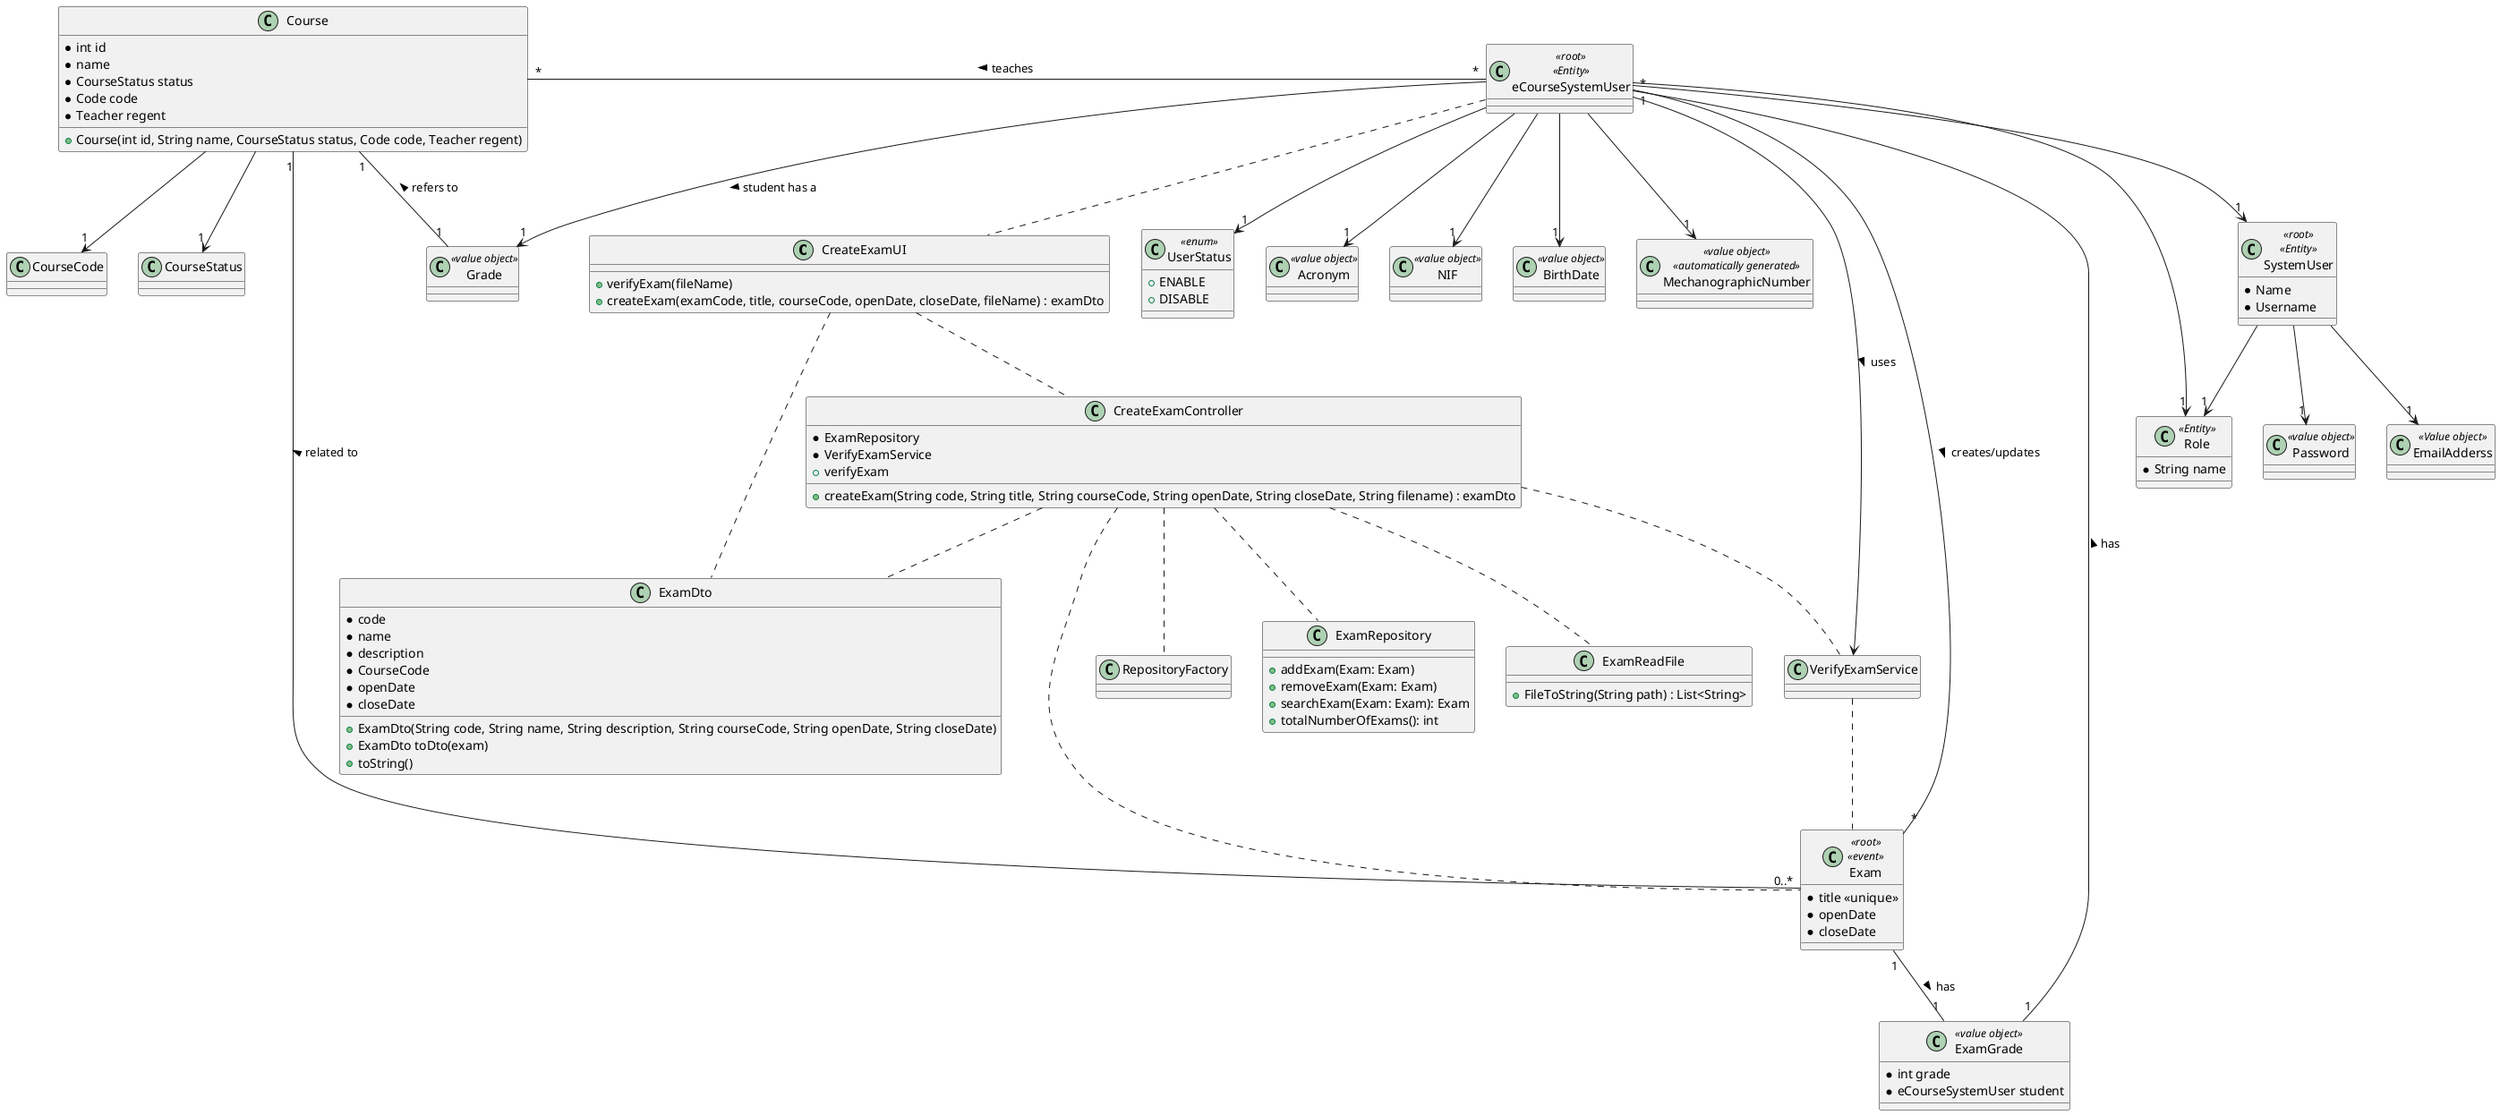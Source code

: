 @startuml

top to bottom direction

class CreateExamUI {
    + verifyExam(fileName)
    + createExam(examCode, title, courseCode, openDate, closeDate, fileName) : examDto
}

class CreateExamController {
    * ExamRepository
    * VerifyExamService
    + verifyExam
    + createExam(String code, String title, String courseCode, String openDate, String closeDate, String filename) : examDto
}

class VerifyExamService {

}

class ExamDto {
     * code
     * name
     * description
     * CourseCode
     * openDate
     * closeDate
     + ExamDto(String code, String name, String description, String courseCode, String openDate, String closeDate)
     + ExamDto toDto(exam)
     + toString()
}

class SystemUser <<root>> <<Entity>> {
    * Name
    * Username
}

class eCourseSystemUser <<root>> <<Entity>> {

}

class EmailAdderss <<Value object>>

class Role <<Entity>> {
    * String name
}

class UserStatus <<enum>> {
    + ENABLE
    + DISABLE
}

class Password <<value object>>

class Acronym <<value object>>

class NIF <<value object>>

class BirthDate <<value object>>

class MechanographicNumber <<value object>> <<automatically generated>>

class Grade <<value object>>

class Course {
    * int id
    * name
    * CourseStatus status
    * Code code
    * Teacher regent
    + Course(int id, String name, CourseStatus status, Code code, Teacher regent)
}

class Exam <<root>> <<event>> {
    * title <<unique>>
    * openDate
    * closeDate
}

class ExamGrade <<value object>> {
    * int grade
    * eCourseSystemUser student
}

class RepositoryFactory {

}

class ExamRepository {
    + addExam(Exam: Exam)
    + removeExam(Exam: Exam)
    + searchExam(Exam: Exam): Exam
    + totalNumberOfExams(): int
}

class ExamReadFile {
    + FileToString(String path) : List<String>
}



SystemUser --> "1" EmailAdderss
SystemUser --> "1" Password
SystemUser --> "1" Role

eCourseSystemUser --> "1" SystemUser
eCourseSystemUser --> "1" Role
eCourseSystemUser --> "1" UserStatus
eCourseSystemUser --> "1" Acronym
eCourseSystemUser --> "1" NIF
eCourseSystemUser --> "1" BirthDate
eCourseSystemUser --> "1" MechanographicNumber
eCourseSystemUser --> "1" Grade : student has a >

eCourseSystemUser --> VerifyExamService : uses >

eCourseSystemUser "*" - "*" Exam : creates/updates >


Course --> "1" CourseStatus
Course --> "1" CourseCode

Course "1" -- "1" Grade : refers to <
Course "1" -- "0..*" Exam : related to <

Course "*" - "*" eCourseSystemUser : teaches <

Exam "1" -- "1" ExamGrade : has >
ExamGrade "1" -- "1" eCourseSystemUser : has >


eCourseSystemUser .. CreateExamUI
CreateExamUI .. ExamDto
CreateExamUI .. CreateExamController
CreateExamController .. RepositoryFactory
CreateExamController .. ExamRepository
CreateExamController ..VerifyExamService
CreateExamController .. Exam
CreateExamController .. ExamDto
CreateExamController .. ExamReadFile
VerifyExamService .. Exam




@enduml